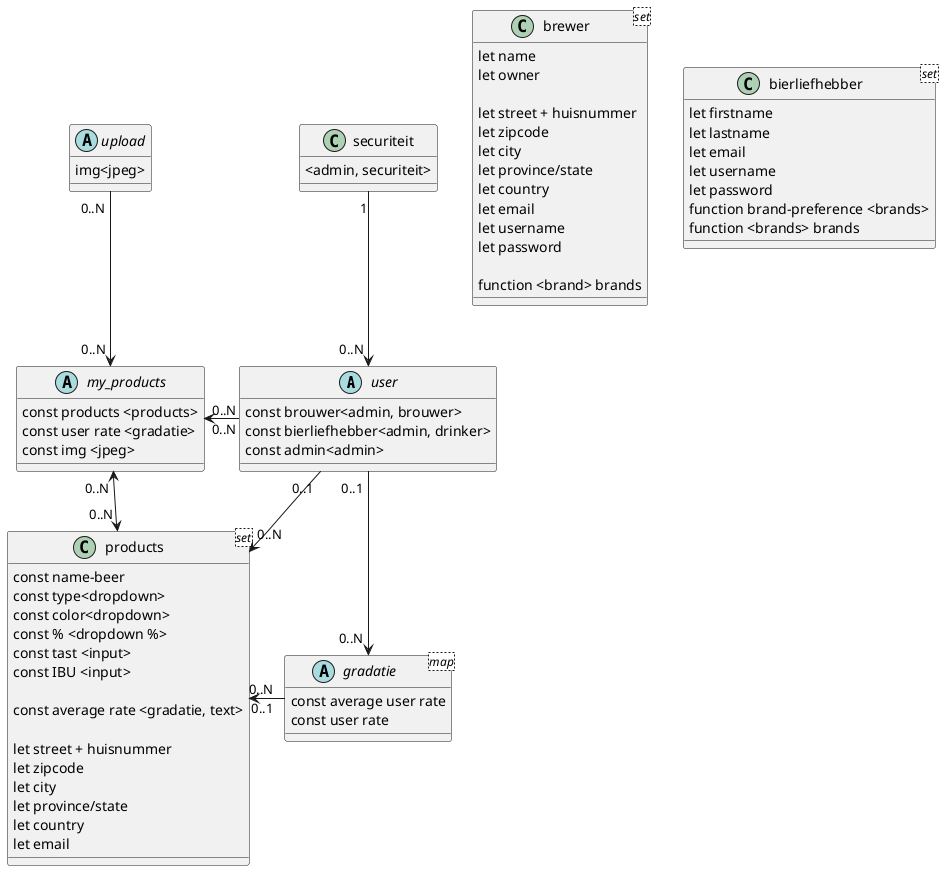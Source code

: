 @startuml

abstract class user{
const brouwer<admin, brouwer>
const bierliefhebber<admin, drinker>
const admin<admin>
}

class securiteit {
<admin, securiteit>

}
'users
class brewer<set> {
let name
let owner

let street + huisnummer
let zipcode
let city
let province/state
let country
let email
let username
let password

function <brand> brands
}

class bierliefhebber <set>  {
let firstname
let lastname
let email
let username
let password
function brand-preference <brands>
function <brands> brands

}
'bieren
abstract class my_products {
const products <products>
const user rate <gradatie>
const img <jpeg>
}

class products <set> {
const name-beer
const type<dropdown>
const color<dropdown>
const % <dropdown %>
const tast <input>
const IBU <input>

const average rate <gradatie, text>

let street + huisnummer
let zipcode
let city
let province/state
let country
let email
}

abstract class upload {
img<jpeg>

}
abstract class gradatie <map>{
const average user rate
const user rate
}

my_products "0..N " <-D-> "0..N " products
my_products "0..N " <-R- "0..N " user
my_products "0..N " <-u- "0..N " upload


securiteit "1" -D-> "0..N " user

products "0..N " <-U- "0..1" user

gradatie "0..N " <-L- "0..1 " user
gradatie "0..1 " -L-> "0..N " products

@enduml
